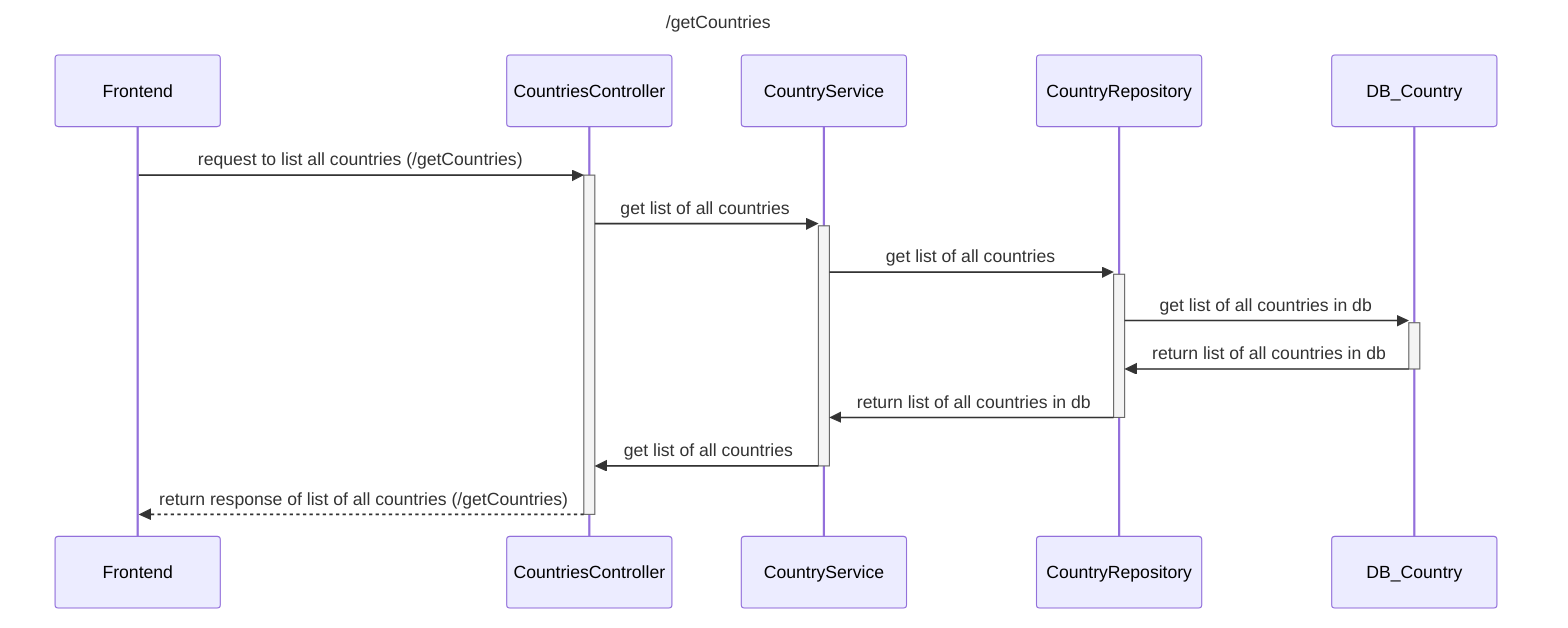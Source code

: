 ---
title: /getCountries
---

sequenceDiagram
    participant Frontend
    participant CountriesController
    participant CountryService
    participant CountryRepository
    participant DB_Country

    Frontend->>+CountriesController: request to list all countries (/getCountries)
    CountriesController->>+CountryService: get list of all countries
    CountryService->>+CountryRepository: get list of all countries
    CountryRepository->>+DB_Country: get list of all countries in db
    DB_Country->>-CountryRepository: return list of all countries in db
    CountryRepository->>-CountryService: return list of all countries in db
    CountryService->>-CountriesController: get list of all countries
    CountriesController-->>-Frontend: return response of list of all countries (/getCountries)